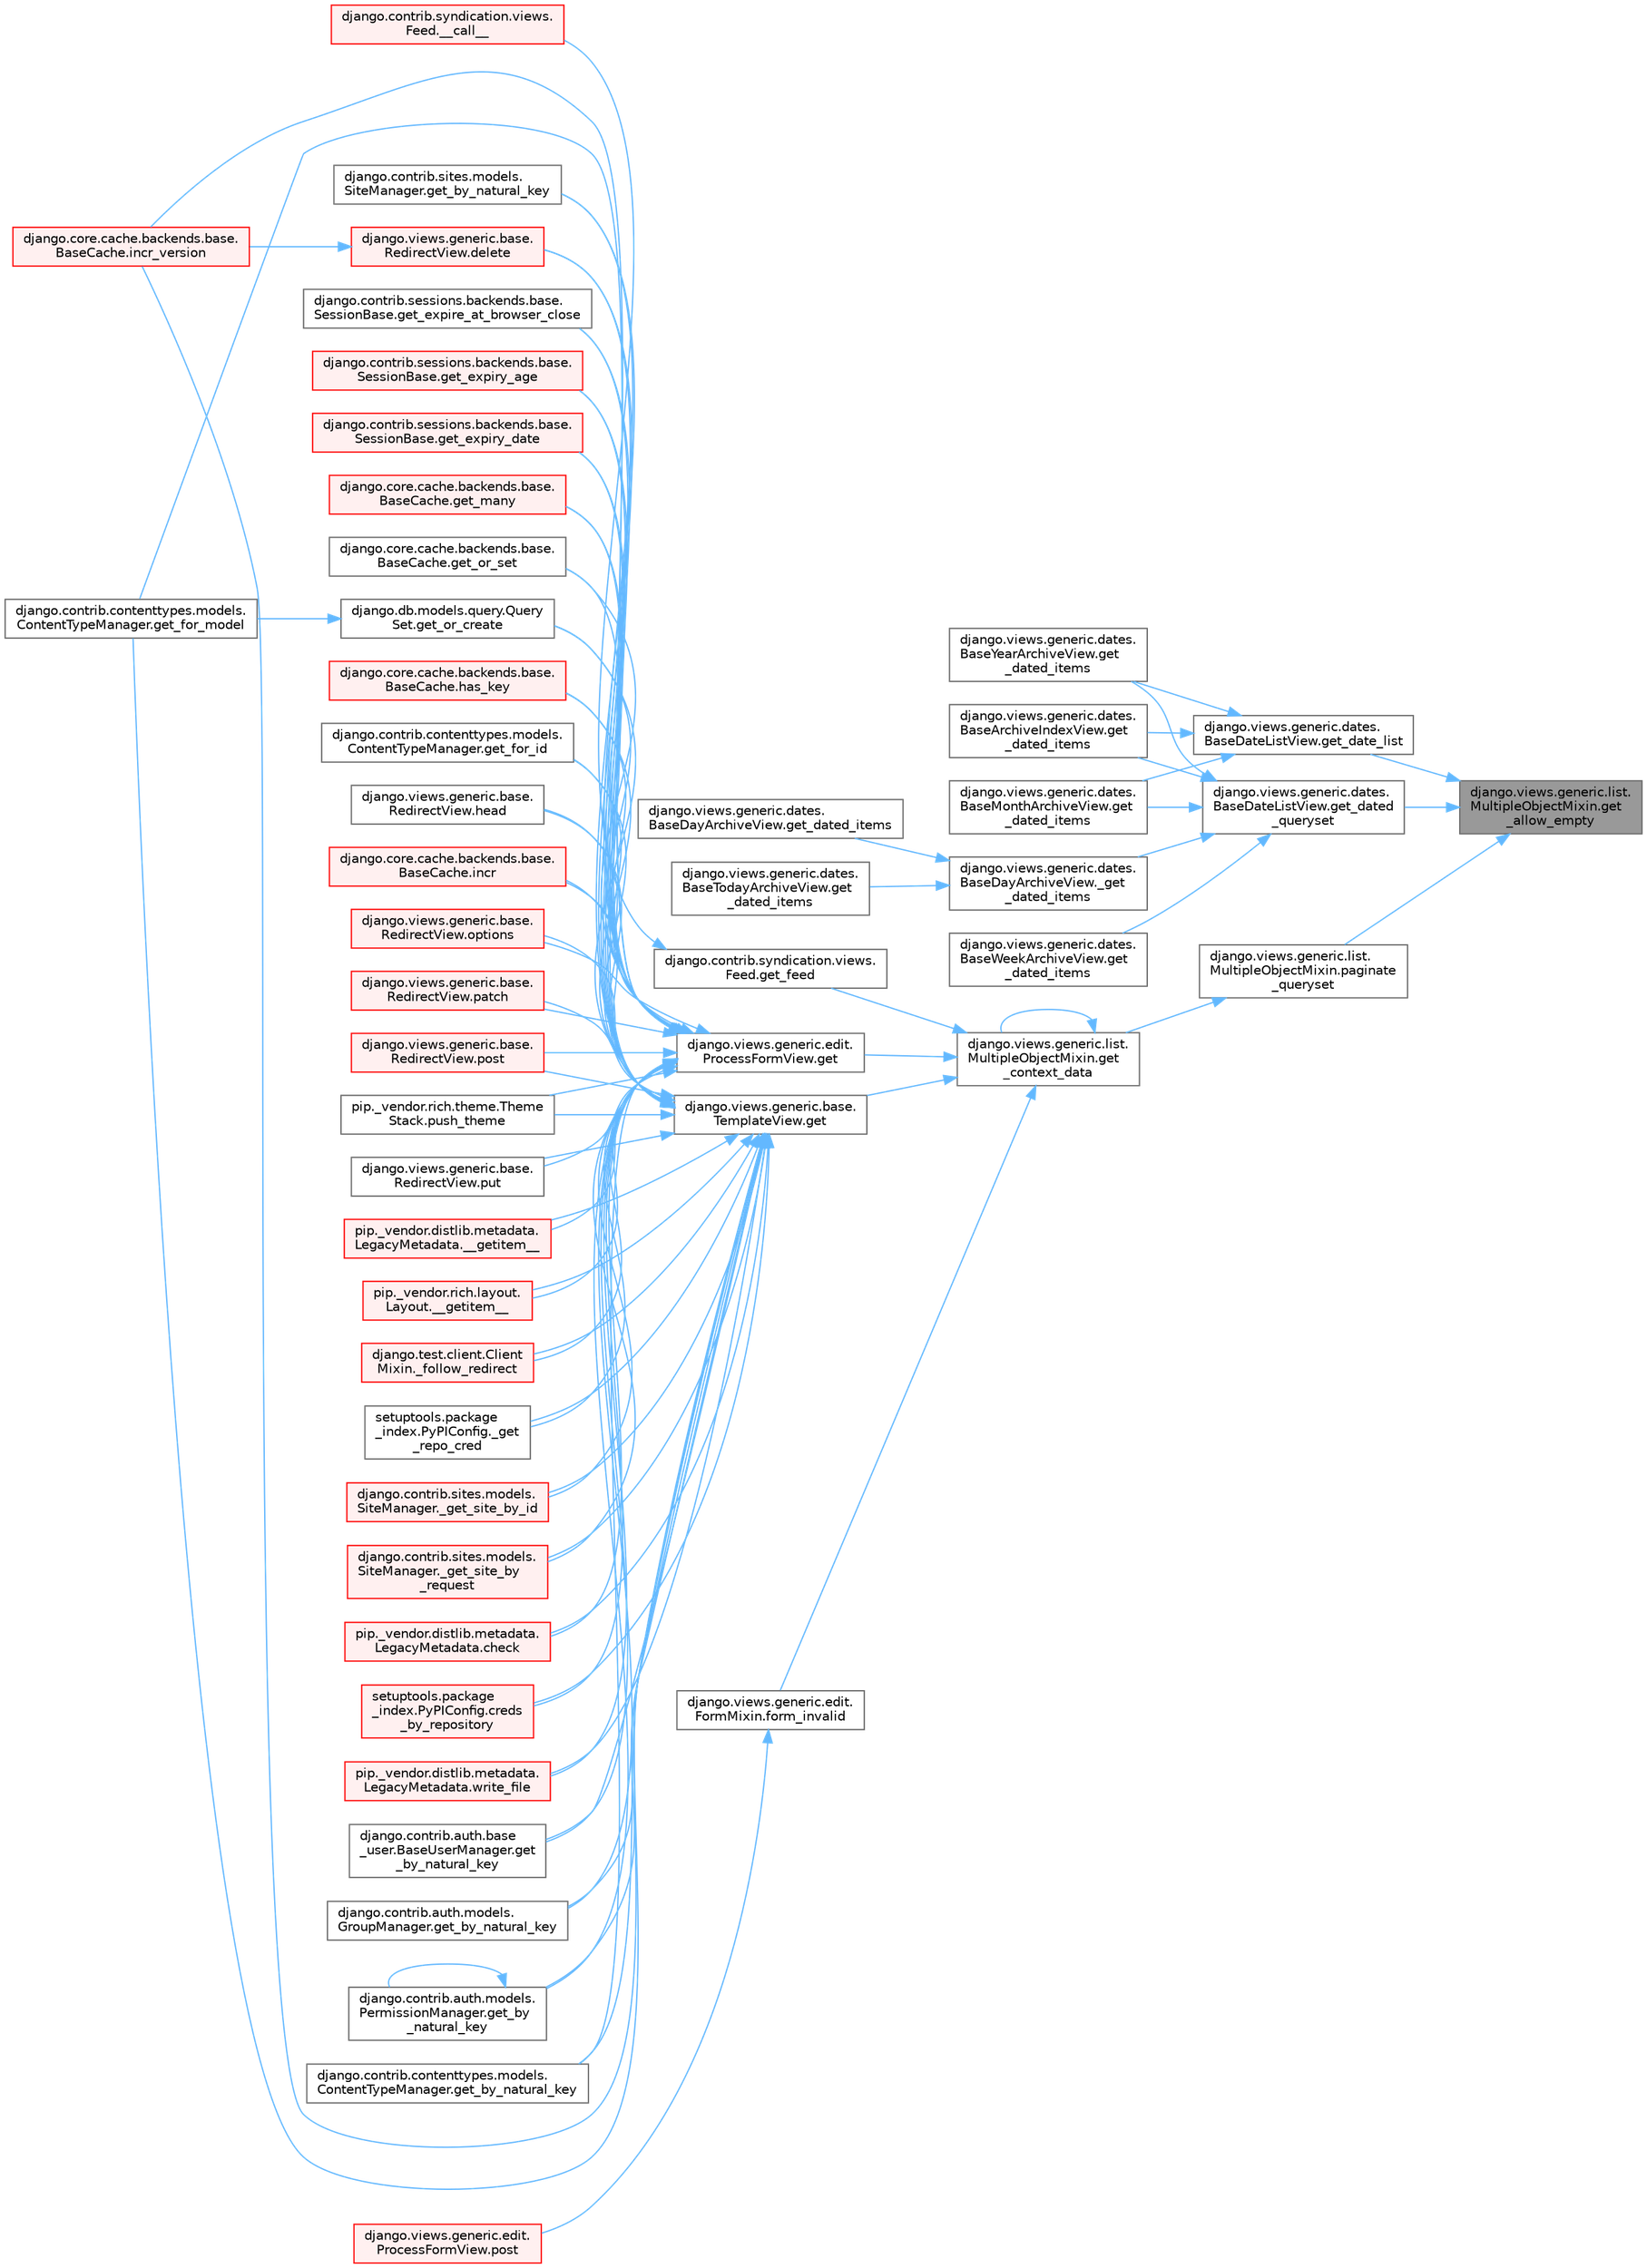 digraph "django.views.generic.list.MultipleObjectMixin.get_allow_empty"
{
 // LATEX_PDF_SIZE
  bgcolor="transparent";
  edge [fontname=Helvetica,fontsize=10,labelfontname=Helvetica,labelfontsize=10];
  node [fontname=Helvetica,fontsize=10,shape=box,height=0.2,width=0.4];
  rankdir="RL";
  Node1 [id="Node000001",label="django.views.generic.list.\lMultipleObjectMixin.get\l_allow_empty",height=0.2,width=0.4,color="gray40", fillcolor="grey60", style="filled", fontcolor="black",tooltip=" "];
  Node1 -> Node2 [id="edge1_Node000001_Node000002",dir="back",color="steelblue1",style="solid",tooltip=" "];
  Node2 [id="Node000002",label="django.views.generic.dates.\lBaseDateListView.get_date_list",height=0.2,width=0.4,color="grey40", fillcolor="white", style="filled",URL="$classdjango_1_1views_1_1generic_1_1dates_1_1_base_date_list_view.html#a21e3b6e4007ef1b16b4df8bd6c0e7b23",tooltip=" "];
  Node2 -> Node3 [id="edge2_Node000002_Node000003",dir="back",color="steelblue1",style="solid",tooltip=" "];
  Node3 [id="Node000003",label="django.views.generic.dates.\lBaseArchiveIndexView.get\l_dated_items",height=0.2,width=0.4,color="grey40", fillcolor="white", style="filled",URL="$classdjango_1_1views_1_1generic_1_1dates_1_1_base_archive_index_view.html#ab9794c8a807f2b820629179ebfc41e2c",tooltip=" "];
  Node2 -> Node4 [id="edge3_Node000002_Node000004",dir="back",color="steelblue1",style="solid",tooltip=" "];
  Node4 [id="Node000004",label="django.views.generic.dates.\lBaseMonthArchiveView.get\l_dated_items",height=0.2,width=0.4,color="grey40", fillcolor="white", style="filled",URL="$classdjango_1_1views_1_1generic_1_1dates_1_1_base_month_archive_view.html#ae62ad9b839e3904bd2162b5e92b6d02d",tooltip=" "];
  Node2 -> Node5 [id="edge4_Node000002_Node000005",dir="back",color="steelblue1",style="solid",tooltip=" "];
  Node5 [id="Node000005",label="django.views.generic.dates.\lBaseYearArchiveView.get\l_dated_items",height=0.2,width=0.4,color="grey40", fillcolor="white", style="filled",URL="$classdjango_1_1views_1_1generic_1_1dates_1_1_base_year_archive_view.html#af1e2e3364ceacb5fd46eef85345ee94a",tooltip=" "];
  Node1 -> Node6 [id="edge5_Node000001_Node000006",dir="back",color="steelblue1",style="solid",tooltip=" "];
  Node6 [id="Node000006",label="django.views.generic.dates.\lBaseDateListView.get_dated\l_queryset",height=0.2,width=0.4,color="grey40", fillcolor="white", style="filled",URL="$classdjango_1_1views_1_1generic_1_1dates_1_1_base_date_list_view.html#ad97300c63f99eef4ed95aa9d8f73520b",tooltip=" "];
  Node6 -> Node7 [id="edge6_Node000006_Node000007",dir="back",color="steelblue1",style="solid",tooltip=" "];
  Node7 [id="Node000007",label="django.views.generic.dates.\lBaseDayArchiveView._get\l_dated_items",height=0.2,width=0.4,color="grey40", fillcolor="white", style="filled",URL="$classdjango_1_1views_1_1generic_1_1dates_1_1_base_day_archive_view.html#a3ca193a0859b2fbe8f0ae162272652f8",tooltip=" "];
  Node7 -> Node8 [id="edge7_Node000007_Node000008",dir="back",color="steelblue1",style="solid",tooltip=" "];
  Node8 [id="Node000008",label="django.views.generic.dates.\lBaseDayArchiveView.get_dated_items",height=0.2,width=0.4,color="grey40", fillcolor="white", style="filled",URL="$classdjango_1_1views_1_1generic_1_1dates_1_1_base_day_archive_view.html#a85fd33fc9bd5e54c6850c8621f073e79",tooltip=" "];
  Node7 -> Node9 [id="edge8_Node000007_Node000009",dir="back",color="steelblue1",style="solid",tooltip=" "];
  Node9 [id="Node000009",label="django.views.generic.dates.\lBaseTodayArchiveView.get\l_dated_items",height=0.2,width=0.4,color="grey40", fillcolor="white", style="filled",URL="$classdjango_1_1views_1_1generic_1_1dates_1_1_base_today_archive_view.html#af89e41cb313bd00e6032ca91ac51033a",tooltip=" "];
  Node6 -> Node3 [id="edge9_Node000006_Node000003",dir="back",color="steelblue1",style="solid",tooltip=" "];
  Node6 -> Node4 [id="edge10_Node000006_Node000004",dir="back",color="steelblue1",style="solid",tooltip=" "];
  Node6 -> Node10 [id="edge11_Node000006_Node000010",dir="back",color="steelblue1",style="solid",tooltip=" "];
  Node10 [id="Node000010",label="django.views.generic.dates.\lBaseWeekArchiveView.get\l_dated_items",height=0.2,width=0.4,color="grey40", fillcolor="white", style="filled",URL="$classdjango_1_1views_1_1generic_1_1dates_1_1_base_week_archive_view.html#a4217000f6b9b08cbc97f6b079ad98ea5",tooltip=" "];
  Node6 -> Node5 [id="edge12_Node000006_Node000005",dir="back",color="steelblue1",style="solid",tooltip=" "];
  Node1 -> Node11 [id="edge13_Node000001_Node000011",dir="back",color="steelblue1",style="solid",tooltip=" "];
  Node11 [id="Node000011",label="django.views.generic.list.\lMultipleObjectMixin.paginate\l_queryset",height=0.2,width=0.4,color="grey40", fillcolor="white", style="filled",URL="$classdjango_1_1views_1_1generic_1_1list_1_1_multiple_object_mixin.html#a629d97db3e2fce953986e39c9e5b0f5a",tooltip=" "];
  Node11 -> Node12 [id="edge14_Node000011_Node000012",dir="back",color="steelblue1",style="solid",tooltip=" "];
  Node12 [id="Node000012",label="django.views.generic.list.\lMultipleObjectMixin.get\l_context_data",height=0.2,width=0.4,color="grey40", fillcolor="white", style="filled",URL="$classdjango_1_1views_1_1generic_1_1list_1_1_multiple_object_mixin.html#a10a1d27aca6a731b33b4b0bbcbdfd6f7",tooltip=" "];
  Node12 -> Node13 [id="edge15_Node000012_Node000013",dir="back",color="steelblue1",style="solid",tooltip=" "];
  Node13 [id="Node000013",label="django.views.generic.edit.\lFormMixin.form_invalid",height=0.2,width=0.4,color="grey40", fillcolor="white", style="filled",URL="$classdjango_1_1views_1_1generic_1_1edit_1_1_form_mixin.html#a3a9a5e20aa7819a6749c1ab36efb4936",tooltip=" "];
  Node13 -> Node14 [id="edge16_Node000013_Node000014",dir="back",color="steelblue1",style="solid",tooltip=" "];
  Node14 [id="Node000014",label="django.views.generic.edit.\lProcessFormView.post",height=0.2,width=0.4,color="red", fillcolor="#FFF0F0", style="filled",URL="$classdjango_1_1views_1_1generic_1_1edit_1_1_process_form_view.html#a6cf9ff8c9dd22e940a921672ddd1fa0e",tooltip=" "];
  Node12 -> Node20 [id="edge17_Node000012_Node000020",dir="back",color="steelblue1",style="solid",tooltip=" "];
  Node20 [id="Node000020",label="django.views.generic.base.\lTemplateView.get",height=0.2,width=0.4,color="grey40", fillcolor="white", style="filled",URL="$classdjango_1_1views_1_1generic_1_1base_1_1_template_view.html#a12232ec7fd058af76ce8c7af132ef915",tooltip=" "];
  Node20 -> Node21 [id="edge18_Node000020_Node000021",dir="back",color="steelblue1",style="solid",tooltip=" "];
  Node21 [id="Node000021",label="pip._vendor.distlib.metadata.\lLegacyMetadata.__getitem__",height=0.2,width=0.4,color="red", fillcolor="#FFF0F0", style="filled",URL="$classpip_1_1__vendor_1_1distlib_1_1metadata_1_1_legacy_metadata.html#a4bbfa90e12a85ff919edb328c979731c",tooltip=" "];
  Node20 -> Node23 [id="edge19_Node000020_Node000023",dir="back",color="steelblue1",style="solid",tooltip=" "];
  Node23 [id="Node000023",label="pip._vendor.rich.layout.\lLayout.__getitem__",height=0.2,width=0.4,color="red", fillcolor="#FFF0F0", style="filled",URL="$classpip_1_1__vendor_1_1rich_1_1layout_1_1_layout.html#add0ab2d771b738c1d8f491d5fc922238",tooltip=" "];
  Node20 -> Node24 [id="edge20_Node000020_Node000024",dir="back",color="steelblue1",style="solid",tooltip=" "];
  Node24 [id="Node000024",label="django.test.client.Client\lMixin._follow_redirect",height=0.2,width=0.4,color="red", fillcolor="#FFF0F0", style="filled",URL="$classdjango_1_1test_1_1client_1_1_client_mixin.html#a8ef9c674c0e06268a84a19666287c660",tooltip=" "];
  Node20 -> Node1798 [id="edge21_Node000020_Node001798",dir="back",color="steelblue1",style="solid",tooltip=" "];
  Node1798 [id="Node001798",label="setuptools.package\l_index.PyPIConfig._get\l_repo_cred",height=0.2,width=0.4,color="grey40", fillcolor="white", style="filled",URL="$classsetuptools_1_1package__index_1_1_py_p_i_config.html#ae131b3373b6208486cc5f156eaa7265a",tooltip=" "];
  Node20 -> Node1799 [id="edge22_Node000020_Node001799",dir="back",color="steelblue1",style="solid",tooltip=" "];
  Node1799 [id="Node001799",label="django.contrib.sites.models.\lSiteManager._get_site_by_id",height=0.2,width=0.4,color="red", fillcolor="#FFF0F0", style="filled",URL="$classdjango_1_1contrib_1_1sites_1_1models_1_1_site_manager.html#aa2caa86610079c1d43d51ecd4eeffdfd",tooltip=" "];
  Node20 -> Node1801 [id="edge23_Node000020_Node001801",dir="back",color="steelblue1",style="solid",tooltip=" "];
  Node1801 [id="Node001801",label="django.contrib.sites.models.\lSiteManager._get_site_by\l_request",height=0.2,width=0.4,color="red", fillcolor="#FFF0F0", style="filled",URL="$classdjango_1_1contrib_1_1sites_1_1models_1_1_site_manager.html#afe4ac1f1603e7bc2e95bd348c30e9d81",tooltip=" "];
  Node20 -> Node1802 [id="edge24_Node000020_Node001802",dir="back",color="steelblue1",style="solid",tooltip=" "];
  Node1802 [id="Node001802",label="pip._vendor.distlib.metadata.\lLegacyMetadata.check",height=0.2,width=0.4,color="red", fillcolor="#FFF0F0", style="filled",URL="$classpip_1_1__vendor_1_1distlib_1_1metadata_1_1_legacy_metadata.html#a9f3d75961911af2473c8092d354b3d85",tooltip=" "];
  Node20 -> Node1803 [id="edge25_Node000020_Node001803",dir="back",color="steelblue1",style="solid",tooltip=" "];
  Node1803 [id="Node001803",label="setuptools.package\l_index.PyPIConfig.creds\l_by_repository",height=0.2,width=0.4,color="red", fillcolor="#FFF0F0", style="filled",URL="$classsetuptools_1_1package__index_1_1_py_p_i_config.html#a277b3e89479d171582044b5f9eb920a0",tooltip=" "];
  Node20 -> Node1805 [id="edge26_Node000020_Node001805",dir="back",color="steelblue1",style="solid",tooltip=" "];
  Node1805 [id="Node001805",label="django.views.generic.base.\lRedirectView.delete",height=0.2,width=0.4,color="red", fillcolor="#FFF0F0", style="filled",URL="$classdjango_1_1views_1_1generic_1_1base_1_1_redirect_view.html#a7060a2e85ff141d1950dd42e436fb9f1",tooltip=" "];
  Node1805 -> Node523 [id="edge27_Node001805_Node000523",dir="back",color="steelblue1",style="solid",tooltip=" "];
  Node523 [id="Node000523",label="django.core.cache.backends.base.\lBaseCache.incr_version",height=0.2,width=0.4,color="red", fillcolor="#FFF0F0", style="filled",URL="$classdjango_1_1core_1_1cache_1_1backends_1_1base_1_1_base_cache.html#a3ac7d74ffcfca67e2afee86ecf858b34",tooltip=" "];
  Node20 -> Node1806 [id="edge28_Node000020_Node001806",dir="back",color="steelblue1",style="solid",tooltip=" "];
  Node1806 [id="Node001806",label="django.contrib.auth.base\l_user.BaseUserManager.get\l_by_natural_key",height=0.2,width=0.4,color="grey40", fillcolor="white", style="filled",URL="$classdjango_1_1contrib_1_1auth_1_1base__user_1_1_base_user_manager.html#a9e0cf0e3651ecbe163d9f87b076b0bf9",tooltip=" "];
  Node20 -> Node1807 [id="edge29_Node000020_Node001807",dir="back",color="steelblue1",style="solid",tooltip=" "];
  Node1807 [id="Node001807",label="django.contrib.auth.models.\lGroupManager.get_by_natural_key",height=0.2,width=0.4,color="grey40", fillcolor="white", style="filled",URL="$classdjango_1_1contrib_1_1auth_1_1models_1_1_group_manager.html#af57a9a2ac1ef277ef6f1956f9d25293e",tooltip=" "];
  Node20 -> Node1808 [id="edge30_Node000020_Node001808",dir="back",color="steelblue1",style="solid",tooltip=" "];
  Node1808 [id="Node001808",label="django.contrib.auth.models.\lPermissionManager.get_by\l_natural_key",height=0.2,width=0.4,color="grey40", fillcolor="white", style="filled",URL="$classdjango_1_1contrib_1_1auth_1_1models_1_1_permission_manager.html#a27621698d1bd2b3a2d73dbcd84db0cc3",tooltip=" "];
  Node1808 -> Node1808 [id="edge31_Node001808_Node001808",dir="back",color="steelblue1",style="solid",tooltip=" "];
  Node20 -> Node1809 [id="edge32_Node000020_Node001809",dir="back",color="steelblue1",style="solid",tooltip=" "];
  Node1809 [id="Node001809",label="django.contrib.contenttypes.models.\lContentTypeManager.get_by_natural_key",height=0.2,width=0.4,color="grey40", fillcolor="white", style="filled",URL="$classdjango_1_1contrib_1_1contenttypes_1_1models_1_1_content_type_manager.html#aa19a7b03514cc1871e322fd5aeb2ecbe",tooltip=" "];
  Node20 -> Node1810 [id="edge33_Node000020_Node001810",dir="back",color="steelblue1",style="solid",tooltip=" "];
  Node1810 [id="Node001810",label="django.contrib.sites.models.\lSiteManager.get_by_natural_key",height=0.2,width=0.4,color="grey40", fillcolor="white", style="filled",URL="$classdjango_1_1contrib_1_1sites_1_1models_1_1_site_manager.html#aeb05076243fd13bbdb7e1fe18794269c",tooltip=" "];
  Node20 -> Node1811 [id="edge34_Node000020_Node001811",dir="back",color="steelblue1",style="solid",tooltip=" "];
  Node1811 [id="Node001811",label="django.contrib.sessions.backends.base.\lSessionBase.get_expire_at_browser_close",height=0.2,width=0.4,color="grey40", fillcolor="white", style="filled",URL="$classdjango_1_1contrib_1_1sessions_1_1backends_1_1base_1_1_session_base.html#a84c6c4afda960d505a1b2a7d3f97d75f",tooltip=" "];
  Node20 -> Node1812 [id="edge35_Node000020_Node001812",dir="back",color="steelblue1",style="solid",tooltip=" "];
  Node1812 [id="Node001812",label="django.contrib.sessions.backends.base.\lSessionBase.get_expiry_age",height=0.2,width=0.4,color="red", fillcolor="#FFF0F0", style="filled",URL="$classdjango_1_1contrib_1_1sessions_1_1backends_1_1base_1_1_session_base.html#af853871a0f2af33b0fd38d04e9296e01",tooltip=" "];
  Node20 -> Node1813 [id="edge36_Node000020_Node001813",dir="back",color="steelblue1",style="solid",tooltip=" "];
  Node1813 [id="Node001813",label="django.contrib.sessions.backends.base.\lSessionBase.get_expiry_date",height=0.2,width=0.4,color="red", fillcolor="#FFF0F0", style="filled",URL="$classdjango_1_1contrib_1_1sessions_1_1backends_1_1base_1_1_session_base.html#af87a5a48ca86a64f795e97f3529df849",tooltip=" "];
  Node20 -> Node1815 [id="edge37_Node000020_Node001815",dir="back",color="steelblue1",style="solid",tooltip=" "];
  Node1815 [id="Node001815",label="django.contrib.contenttypes.models.\lContentTypeManager.get_for_id",height=0.2,width=0.4,color="grey40", fillcolor="white", style="filled",URL="$classdjango_1_1contrib_1_1contenttypes_1_1models_1_1_content_type_manager.html#a4f41aa06163cf8140d954a9d9ac0e99f",tooltip=" "];
  Node20 -> Node693 [id="edge38_Node000020_Node000693",dir="back",color="steelblue1",style="solid",tooltip=" "];
  Node693 [id="Node000693",label="django.contrib.contenttypes.models.\lContentTypeManager.get_for_model",height=0.2,width=0.4,color="grey40", fillcolor="white", style="filled",URL="$classdjango_1_1contrib_1_1contenttypes_1_1models_1_1_content_type_manager.html#a1b89bc07df6111e44f749d556f96a414",tooltip=" "];
  Node20 -> Node1816 [id="edge39_Node000020_Node001816",dir="back",color="steelblue1",style="solid",tooltip=" "];
  Node1816 [id="Node001816",label="django.core.cache.backends.base.\lBaseCache.get_many",height=0.2,width=0.4,color="red", fillcolor="#FFF0F0", style="filled",URL="$classdjango_1_1core_1_1cache_1_1backends_1_1base_1_1_base_cache.html#a1d156ab9ced75cecfa673cbee3ac9053",tooltip=" "];
  Node20 -> Node692 [id="edge40_Node000020_Node000692",dir="back",color="steelblue1",style="solid",tooltip=" "];
  Node692 [id="Node000692",label="django.db.models.query.Query\lSet.get_or_create",height=0.2,width=0.4,color="grey40", fillcolor="white", style="filled",URL="$classdjango_1_1db_1_1models_1_1query_1_1_query_set.html#a0f727927ec4d1b9f3087b831cc911c59",tooltip=" "];
  Node692 -> Node693 [id="edge41_Node000692_Node000693",dir="back",color="steelblue1",style="solid",tooltip=" "];
  Node20 -> Node708 [id="edge42_Node000020_Node000708",dir="back",color="steelblue1",style="solid",tooltip=" "];
  Node708 [id="Node000708",label="django.core.cache.backends.base.\lBaseCache.get_or_set",height=0.2,width=0.4,color="grey40", fillcolor="white", style="filled",URL="$classdjango_1_1core_1_1cache_1_1backends_1_1base_1_1_base_cache.html#ac478d532b4c2b74987f49ff8291e5343",tooltip=" "];
  Node20 -> Node1818 [id="edge43_Node000020_Node001818",dir="back",color="steelblue1",style="solid",tooltip=" "];
  Node1818 [id="Node001818",label="django.core.cache.backends.base.\lBaseCache.has_key",height=0.2,width=0.4,color="red", fillcolor="#FFF0F0", style="filled",URL="$classdjango_1_1core_1_1cache_1_1backends_1_1base_1_1_base_cache.html#a2d06a56d17661d63648e1ec13ae93d3b",tooltip=" "];
  Node20 -> Node1820 [id="edge44_Node000020_Node001820",dir="back",color="steelblue1",style="solid",tooltip=" "];
  Node1820 [id="Node001820",label="django.views.generic.base.\lRedirectView.head",height=0.2,width=0.4,color="grey40", fillcolor="white", style="filled",URL="$classdjango_1_1views_1_1generic_1_1base_1_1_redirect_view.html#a34f0a0a5fb94f117f4752789a8db216a",tooltip=" "];
  Node20 -> Node745 [id="edge45_Node000020_Node000745",dir="back",color="steelblue1",style="solid",tooltip=" "];
  Node745 [id="Node000745",label="django.core.cache.backends.base.\lBaseCache.incr",height=0.2,width=0.4,color="red", fillcolor="#FFF0F0", style="filled",URL="$classdjango_1_1core_1_1cache_1_1backends_1_1base_1_1_base_cache.html#ab502f06a18e16d3d1495fdf1dca28831",tooltip=" "];
  Node20 -> Node523 [id="edge46_Node000020_Node000523",dir="back",color="steelblue1",style="solid",tooltip=" "];
  Node20 -> Node1821 [id="edge47_Node000020_Node001821",dir="back",color="steelblue1",style="solid",tooltip=" "];
  Node1821 [id="Node001821",label="django.views.generic.base.\lRedirectView.options",height=0.2,width=0.4,color="red", fillcolor="#FFF0F0", style="filled",URL="$classdjango_1_1views_1_1generic_1_1base_1_1_redirect_view.html#a444de156c79647344c987295c47a76e1",tooltip=" "];
  Node20 -> Node1822 [id="edge48_Node000020_Node001822",dir="back",color="steelblue1",style="solid",tooltip=" "];
  Node1822 [id="Node001822",label="django.views.generic.base.\lRedirectView.patch",height=0.2,width=0.4,color="red", fillcolor="#FFF0F0", style="filled",URL="$classdjango_1_1views_1_1generic_1_1base_1_1_redirect_view.html#a1af0176656ad2642a86603a7f2efd6c8",tooltip=" "];
  Node20 -> Node1825 [id="edge49_Node000020_Node001825",dir="back",color="steelblue1",style="solid",tooltip=" "];
  Node1825 [id="Node001825",label="django.views.generic.base.\lRedirectView.post",height=0.2,width=0.4,color="red", fillcolor="#FFF0F0", style="filled",URL="$classdjango_1_1views_1_1generic_1_1base_1_1_redirect_view.html#a20f1374a926b81c739ea2672fbe38552",tooltip=" "];
  Node20 -> Node1826 [id="edge50_Node000020_Node001826",dir="back",color="steelblue1",style="solid",tooltip=" "];
  Node1826 [id="Node001826",label="pip._vendor.rich.theme.Theme\lStack.push_theme",height=0.2,width=0.4,color="grey40", fillcolor="white", style="filled",URL="$classpip_1_1__vendor_1_1rich_1_1theme_1_1_theme_stack.html#a59e2cc731ff921b7ce76aa4aa4eaf948",tooltip=" "];
  Node20 -> Node1827 [id="edge51_Node000020_Node001827",dir="back",color="steelblue1",style="solid",tooltip=" "];
  Node1827 [id="Node001827",label="django.views.generic.base.\lRedirectView.put",height=0.2,width=0.4,color="grey40", fillcolor="white", style="filled",URL="$classdjango_1_1views_1_1generic_1_1base_1_1_redirect_view.html#a898fb37aa8487c3c0ef4f20bd40ed854",tooltip=" "];
  Node20 -> Node1122 [id="edge52_Node000020_Node001122",dir="back",color="steelblue1",style="solid",tooltip=" "];
  Node1122 [id="Node001122",label="pip._vendor.distlib.metadata.\lLegacyMetadata.write_file",height=0.2,width=0.4,color="red", fillcolor="#FFF0F0", style="filled",URL="$classpip_1_1__vendor_1_1distlib_1_1metadata_1_1_legacy_metadata.html#a4b0b012bbb45bf51d369c39eeb3c734f",tooltip=" "];
  Node12 -> Node1896 [id="edge53_Node000012_Node001896",dir="back",color="steelblue1",style="solid",tooltip=" "];
  Node1896 [id="Node001896",label="django.views.generic.edit.\lProcessFormView.get",height=0.2,width=0.4,color="grey40", fillcolor="white", style="filled",URL="$classdjango_1_1views_1_1generic_1_1edit_1_1_process_form_view.html#af7def109918828469fd90c209d775e40",tooltip=" "];
  Node1896 -> Node21 [id="edge54_Node001896_Node000021",dir="back",color="steelblue1",style="solid",tooltip=" "];
  Node1896 -> Node23 [id="edge55_Node001896_Node000023",dir="back",color="steelblue1",style="solid",tooltip=" "];
  Node1896 -> Node24 [id="edge56_Node001896_Node000024",dir="back",color="steelblue1",style="solid",tooltip=" "];
  Node1896 -> Node1798 [id="edge57_Node001896_Node001798",dir="back",color="steelblue1",style="solid",tooltip=" "];
  Node1896 -> Node1799 [id="edge58_Node001896_Node001799",dir="back",color="steelblue1",style="solid",tooltip=" "];
  Node1896 -> Node1801 [id="edge59_Node001896_Node001801",dir="back",color="steelblue1",style="solid",tooltip=" "];
  Node1896 -> Node1802 [id="edge60_Node001896_Node001802",dir="back",color="steelblue1",style="solid",tooltip=" "];
  Node1896 -> Node1803 [id="edge61_Node001896_Node001803",dir="back",color="steelblue1",style="solid",tooltip=" "];
  Node1896 -> Node1805 [id="edge62_Node001896_Node001805",dir="back",color="steelblue1",style="solid",tooltip=" "];
  Node1896 -> Node1806 [id="edge63_Node001896_Node001806",dir="back",color="steelblue1",style="solid",tooltip=" "];
  Node1896 -> Node1807 [id="edge64_Node001896_Node001807",dir="back",color="steelblue1",style="solid",tooltip=" "];
  Node1896 -> Node1808 [id="edge65_Node001896_Node001808",dir="back",color="steelblue1",style="solid",tooltip=" "];
  Node1896 -> Node1809 [id="edge66_Node001896_Node001809",dir="back",color="steelblue1",style="solid",tooltip=" "];
  Node1896 -> Node1810 [id="edge67_Node001896_Node001810",dir="back",color="steelblue1",style="solid",tooltip=" "];
  Node1896 -> Node1811 [id="edge68_Node001896_Node001811",dir="back",color="steelblue1",style="solid",tooltip=" "];
  Node1896 -> Node1812 [id="edge69_Node001896_Node001812",dir="back",color="steelblue1",style="solid",tooltip=" "];
  Node1896 -> Node1813 [id="edge70_Node001896_Node001813",dir="back",color="steelblue1",style="solid",tooltip=" "];
  Node1896 -> Node1815 [id="edge71_Node001896_Node001815",dir="back",color="steelblue1",style="solid",tooltip=" "];
  Node1896 -> Node693 [id="edge72_Node001896_Node000693",dir="back",color="steelblue1",style="solid",tooltip=" "];
  Node1896 -> Node1816 [id="edge73_Node001896_Node001816",dir="back",color="steelblue1",style="solid",tooltip=" "];
  Node1896 -> Node692 [id="edge74_Node001896_Node000692",dir="back",color="steelblue1",style="solid",tooltip=" "];
  Node1896 -> Node708 [id="edge75_Node001896_Node000708",dir="back",color="steelblue1",style="solid",tooltip=" "];
  Node1896 -> Node1818 [id="edge76_Node001896_Node001818",dir="back",color="steelblue1",style="solid",tooltip=" "];
  Node1896 -> Node1820 [id="edge77_Node001896_Node001820",dir="back",color="steelblue1",style="solid",tooltip=" "];
  Node1896 -> Node745 [id="edge78_Node001896_Node000745",dir="back",color="steelblue1",style="solid",tooltip=" "];
  Node1896 -> Node523 [id="edge79_Node001896_Node000523",dir="back",color="steelblue1",style="solid",tooltip=" "];
  Node1896 -> Node1821 [id="edge80_Node001896_Node001821",dir="back",color="steelblue1",style="solid",tooltip=" "];
  Node1896 -> Node1822 [id="edge81_Node001896_Node001822",dir="back",color="steelblue1",style="solid",tooltip=" "];
  Node1896 -> Node1825 [id="edge82_Node001896_Node001825",dir="back",color="steelblue1",style="solid",tooltip=" "];
  Node1896 -> Node1826 [id="edge83_Node001896_Node001826",dir="back",color="steelblue1",style="solid",tooltip=" "];
  Node1896 -> Node1827 [id="edge84_Node001896_Node001827",dir="back",color="steelblue1",style="solid",tooltip=" "];
  Node1896 -> Node1122 [id="edge85_Node001896_Node001122",dir="back",color="steelblue1",style="solid",tooltip=" "];
  Node12 -> Node12 [id="edge86_Node000012_Node000012",dir="back",color="steelblue1",style="solid",tooltip=" "];
  Node12 -> Node1897 [id="edge87_Node000012_Node001897",dir="back",color="steelblue1",style="solid",tooltip=" "];
  Node1897 [id="Node001897",label="django.contrib.syndication.views.\lFeed.get_feed",height=0.2,width=0.4,color="grey40", fillcolor="white", style="filled",URL="$classdjango_1_1contrib_1_1syndication_1_1views_1_1_feed.html#a22e9036857876e13966fd7f846ae909d",tooltip=" "];
  Node1897 -> Node1898 [id="edge88_Node001897_Node001898",dir="back",color="steelblue1",style="solid",tooltip=" "];
  Node1898 [id="Node001898",label="django.contrib.syndication.views.\lFeed.__call__",height=0.2,width=0.4,color="red", fillcolor="#FFF0F0", style="filled",URL="$classdjango_1_1contrib_1_1syndication_1_1views_1_1_feed.html#ac7a9680a1b709d8eb37ae3c6ce000220",tooltip=" "];
}
